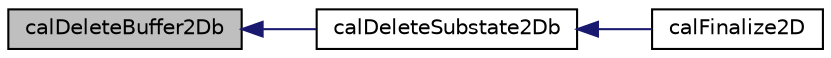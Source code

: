 digraph "calDeleteBuffer2Db"
{
  edge [fontname="Helvetica",fontsize="10",labelfontname="Helvetica",labelfontsize="10"];
  node [fontname="Helvetica",fontsize="10",shape=record];
  rankdir="LR";
  Node1 [label="calDeleteBuffer2Db",height=0.2,width=0.4,color="black", fillcolor="grey75", style="filled" fontcolor="black"];
  Node1 -> Node2 [dir="back",color="midnightblue",fontsize="10",style="solid",fontname="Helvetica"];
  Node2 [label="calDeleteSubstate2Db",height=0.2,width=0.4,color="black", fillcolor="white", style="filled",URL="$cal2_d_8c.html#a40f979619dcb16132f6a54aac910961f",tooltip="Deletes the memory associated to a byte substate. "];
  Node2 -> Node3 [dir="back",color="midnightblue",fontsize="10",style="solid",fontname="Helvetica"];
  Node3 [label="calFinalize2D",height=0.2,width=0.4,color="black", fillcolor="white", style="filled",URL="$cal2_d_8h.html#aa935e8eda0636a5be9d882fe2cab1f33",tooltip="Finalization function: it releases the memory allocated. "];
}

